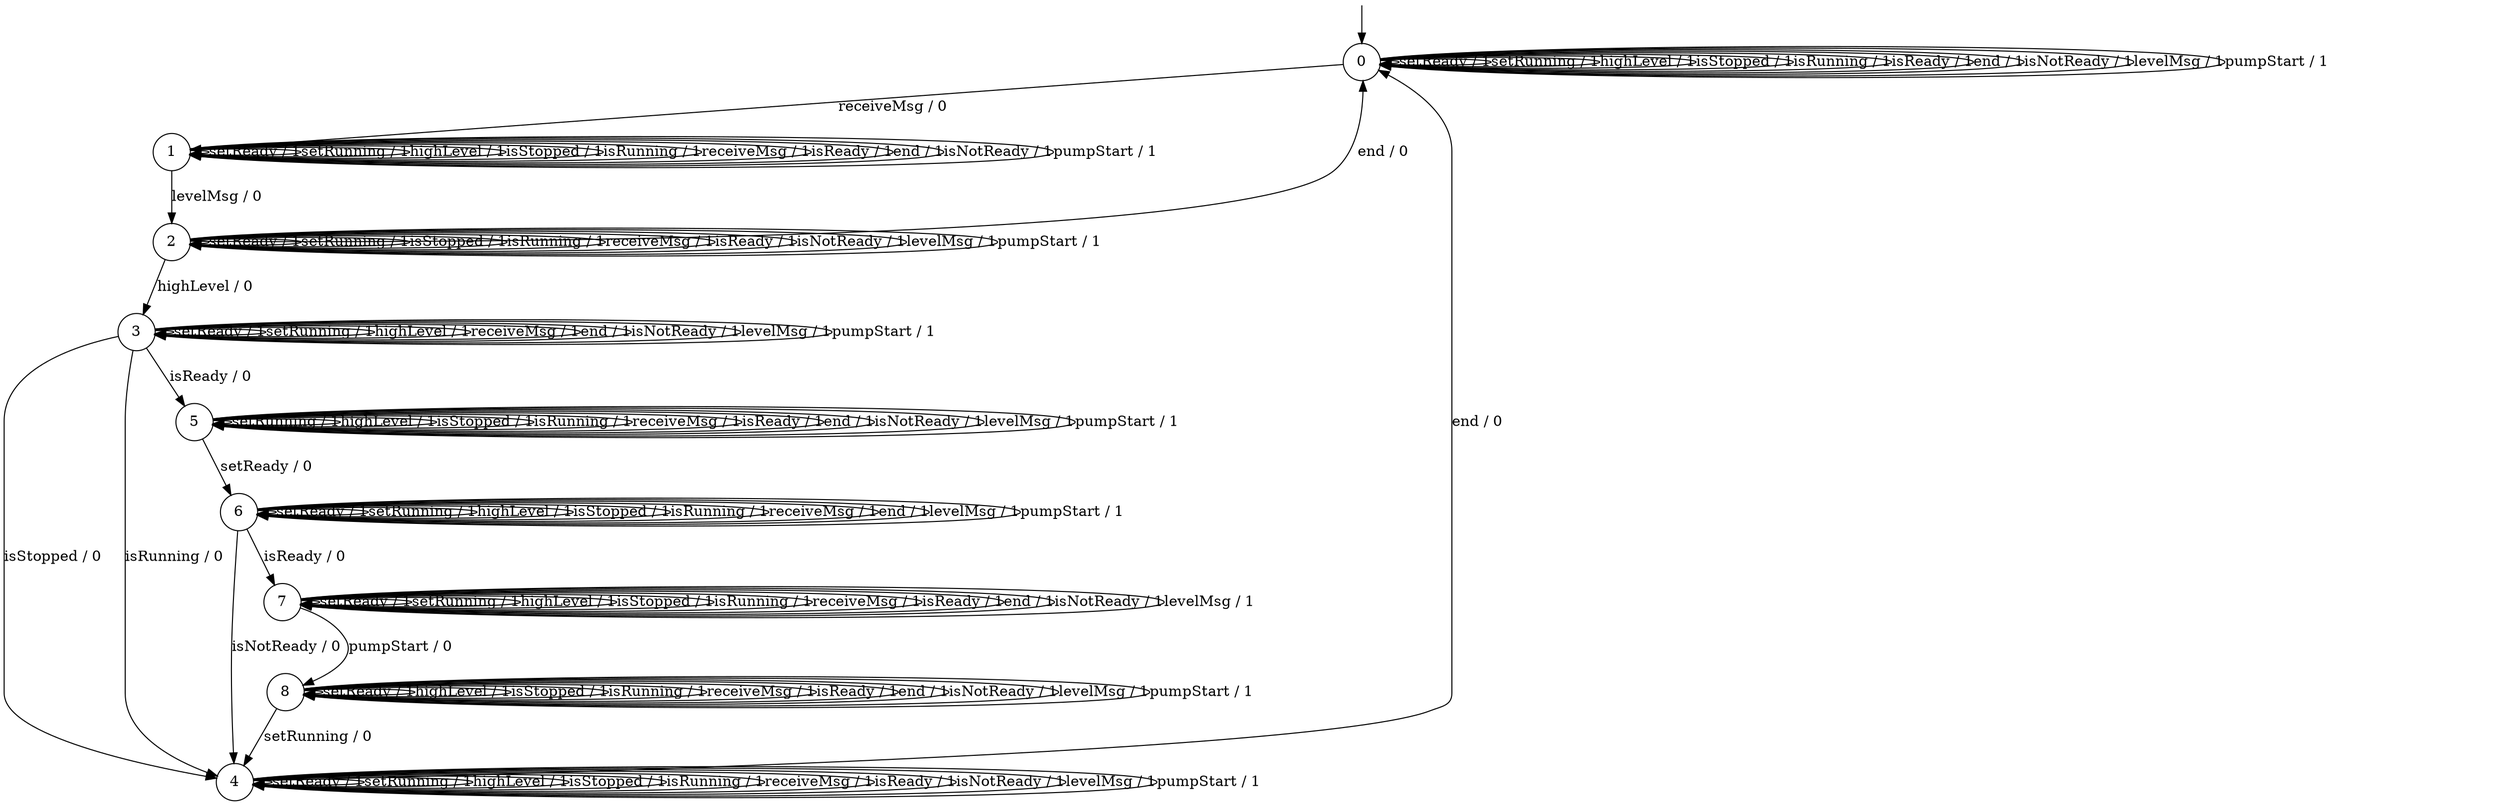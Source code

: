 digraph g {

	s0 [shape="circle" label="0"];
	s1 [shape="circle" label="1"];
	s2 [shape="circle" label="2"];
	s3 [shape="circle" label="3"];
	s4 [shape="circle" label="4"];
	s5 [shape="circle" label="5"];
	s6 [shape="circle" label="6"];
	s7 [shape="circle" label="7"];
	s8 [shape="circle" label="8"];
	s0 -> s0 [label="setReady / 1"];
	s0 -> s0 [label="setRunning / 1"];
	s0 -> s0 [label="highLevel / 1"];
	s0 -> s0 [label="isStopped / 1"];
	s0 -> s0 [label="isRunning / 1"];
	s0 -> s1 [label="receiveMsg / 0"];
	s0 -> s0 [label="isReady / 1"];
	s0 -> s0 [label="end / 1"];
	s0 -> s0 [label="isNotReady / 1"];
	s0 -> s0 [label="levelMsg / 1"];
	s0 -> s0 [label="pumpStart / 1"];
	s1 -> s1 [label="setReady / 1"];
	s1 -> s1 [label="setRunning / 1"];
	s1 -> s1 [label="highLevel / 1"];
	s1 -> s1 [label="isStopped / 1"];
	s1 -> s1 [label="isRunning / 1"];
	s1 -> s1 [label="receiveMsg / 1"];
	s1 -> s1 [label="isReady / 1"];
	s1 -> s1 [label="end / 1"];
	s1 -> s1 [label="isNotReady / 1"];
	s1 -> s2 [label="levelMsg / 0"];
	s1 -> s1 [label="pumpStart / 1"];
	s2 -> s2 [label="setReady / 1"];
	s2 -> s2 [label="setRunning / 1"];
	s2 -> s3 [label="highLevel / 0"];
	s2 -> s2 [label="isStopped / 1"];
	s2 -> s2 [label="isRunning / 1"];
	s2 -> s2 [label="receiveMsg / 1"];
	s2 -> s2 [label="isReady / 1"];
	s2 -> s0 [label="end / 0"];
	s2 -> s2 [label="isNotReady / 1"];
	s2 -> s2 [label="levelMsg / 1"];
	s2 -> s2 [label="pumpStart / 1"];
	s3 -> s3 [label="setReady / 1"];
	s3 -> s3 [label="setRunning / 1"];
	s3 -> s3 [label="highLevel / 1"];
	s3 -> s4 [label="isStopped / 0"];
	s3 -> s4 [label="isRunning / 0"];
	s3 -> s3 [label="receiveMsg / 1"];
	s3 -> s5 [label="isReady / 0"];
	s3 -> s3 [label="end / 1"];
	s3 -> s3 [label="isNotReady / 1"];
	s3 -> s3 [label="levelMsg / 1"];
	s3 -> s3 [label="pumpStart / 1"];
	s4 -> s4 [label="setReady / 1"];
	s4 -> s4 [label="setRunning / 1"];
	s4 -> s4 [label="highLevel / 1"];
	s4 -> s4 [label="isStopped / 1"];
	s4 -> s4 [label="isRunning / 1"];
	s4 -> s4 [label="receiveMsg / 1"];
	s4 -> s4 [label="isReady / 1"];
	s4 -> s0 [label="end / 0"];
	s4 -> s4 [label="isNotReady / 1"];
	s4 -> s4 [label="levelMsg / 1"];
	s4 -> s4 [label="pumpStart / 1"];
	s5 -> s6 [label="setReady / 0"];
	s5 -> s5 [label="setRunning / 1"];
	s5 -> s5 [label="highLevel / 1"];
	s5 -> s5 [label="isStopped / 1"];
	s5 -> s5 [label="isRunning / 1"];
	s5 -> s5 [label="receiveMsg / 1"];
	s5 -> s5 [label="isReady / 1"];
	s5 -> s5 [label="end / 1"];
	s5 -> s5 [label="isNotReady / 1"];
	s5 -> s5 [label="levelMsg / 1"];
	s5 -> s5 [label="pumpStart / 1"];
	s6 -> s6 [label="setReady / 1"];
	s6 -> s6 [label="setRunning / 1"];
	s6 -> s6 [label="highLevel / 1"];
	s6 -> s6 [label="isStopped / 1"];
	s6 -> s6 [label="isRunning / 1"];
	s6 -> s6 [label="receiveMsg / 1"];
	s6 -> s7 [label="isReady / 0"];
	s6 -> s6 [label="end / 1"];
	s6 -> s4 [label="isNotReady / 0"];
	s6 -> s6 [label="levelMsg / 1"];
	s6 -> s6 [label="pumpStart / 1"];
	s7 -> s7 [label="setReady / 1"];
	s7 -> s7 [label="setRunning / 1"];
	s7 -> s7 [label="highLevel / 1"];
	s7 -> s7 [label="isStopped / 1"];
	s7 -> s7 [label="isRunning / 1"];
	s7 -> s7 [label="receiveMsg / 1"];
	s7 -> s7 [label="isReady / 1"];
	s7 -> s7 [label="end / 1"];
	s7 -> s7 [label="isNotReady / 1"];
	s7 -> s7 [label="levelMsg / 1"];
	s7 -> s8 [label="pumpStart / 0"];
	s8 -> s8 [label="setReady / 1"];
	s8 -> s4 [label="setRunning / 0"];
	s8 -> s8 [label="highLevel / 1"];
	s8 -> s8 [label="isStopped / 1"];
	s8 -> s8 [label="isRunning / 1"];
	s8 -> s8 [label="receiveMsg / 1"];
	s8 -> s8 [label="isReady / 1"];
	s8 -> s8 [label="end / 1"];
	s8 -> s8 [label="isNotReady / 1"];
	s8 -> s8 [label="levelMsg / 1"];
	s8 -> s8 [label="pumpStart / 1"];

__start0 [label="" shape="none" width="0" height="0"];
__start0 -> s0;
}

